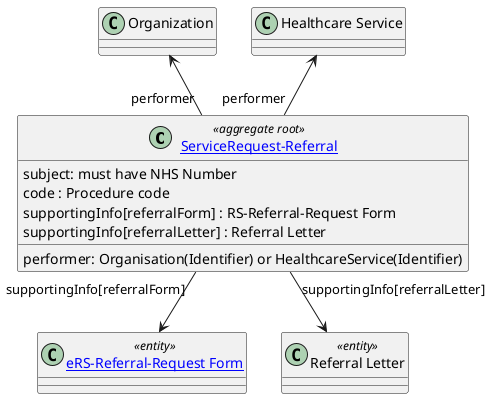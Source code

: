 @startuml


class "[[StructureDefinition-ServiceRequest-Referral.html ServiceRequest-Referral]]" as ServiceRequest <<aggregate root>> {
subject: must have NHS Number
code : Procedure code
supportingInfo[referralForm] : RS-Referral-Request Form
supportingInfo[referralLetter] : Referral Letter
performer: Organisation(Identifier) or HealthcareService(Identifier)
}

class "[[Questionnaire-eRS-Referral-Request.html eRS-Referral-Request Form]]" as form <<entity>> {
}

class "Referral Letter" as Composition <<entity>> {
}

class "Healthcare Service" as service

class Organization {
}

ServiceRequest "supportingInfo[referralForm]" --> form
ServiceRequest "supportingInfo[referralLetter]" --> Composition
ServiceRequest "performer" -u-> service
ServiceRequest "performer" -u-> Organization

@enduml
